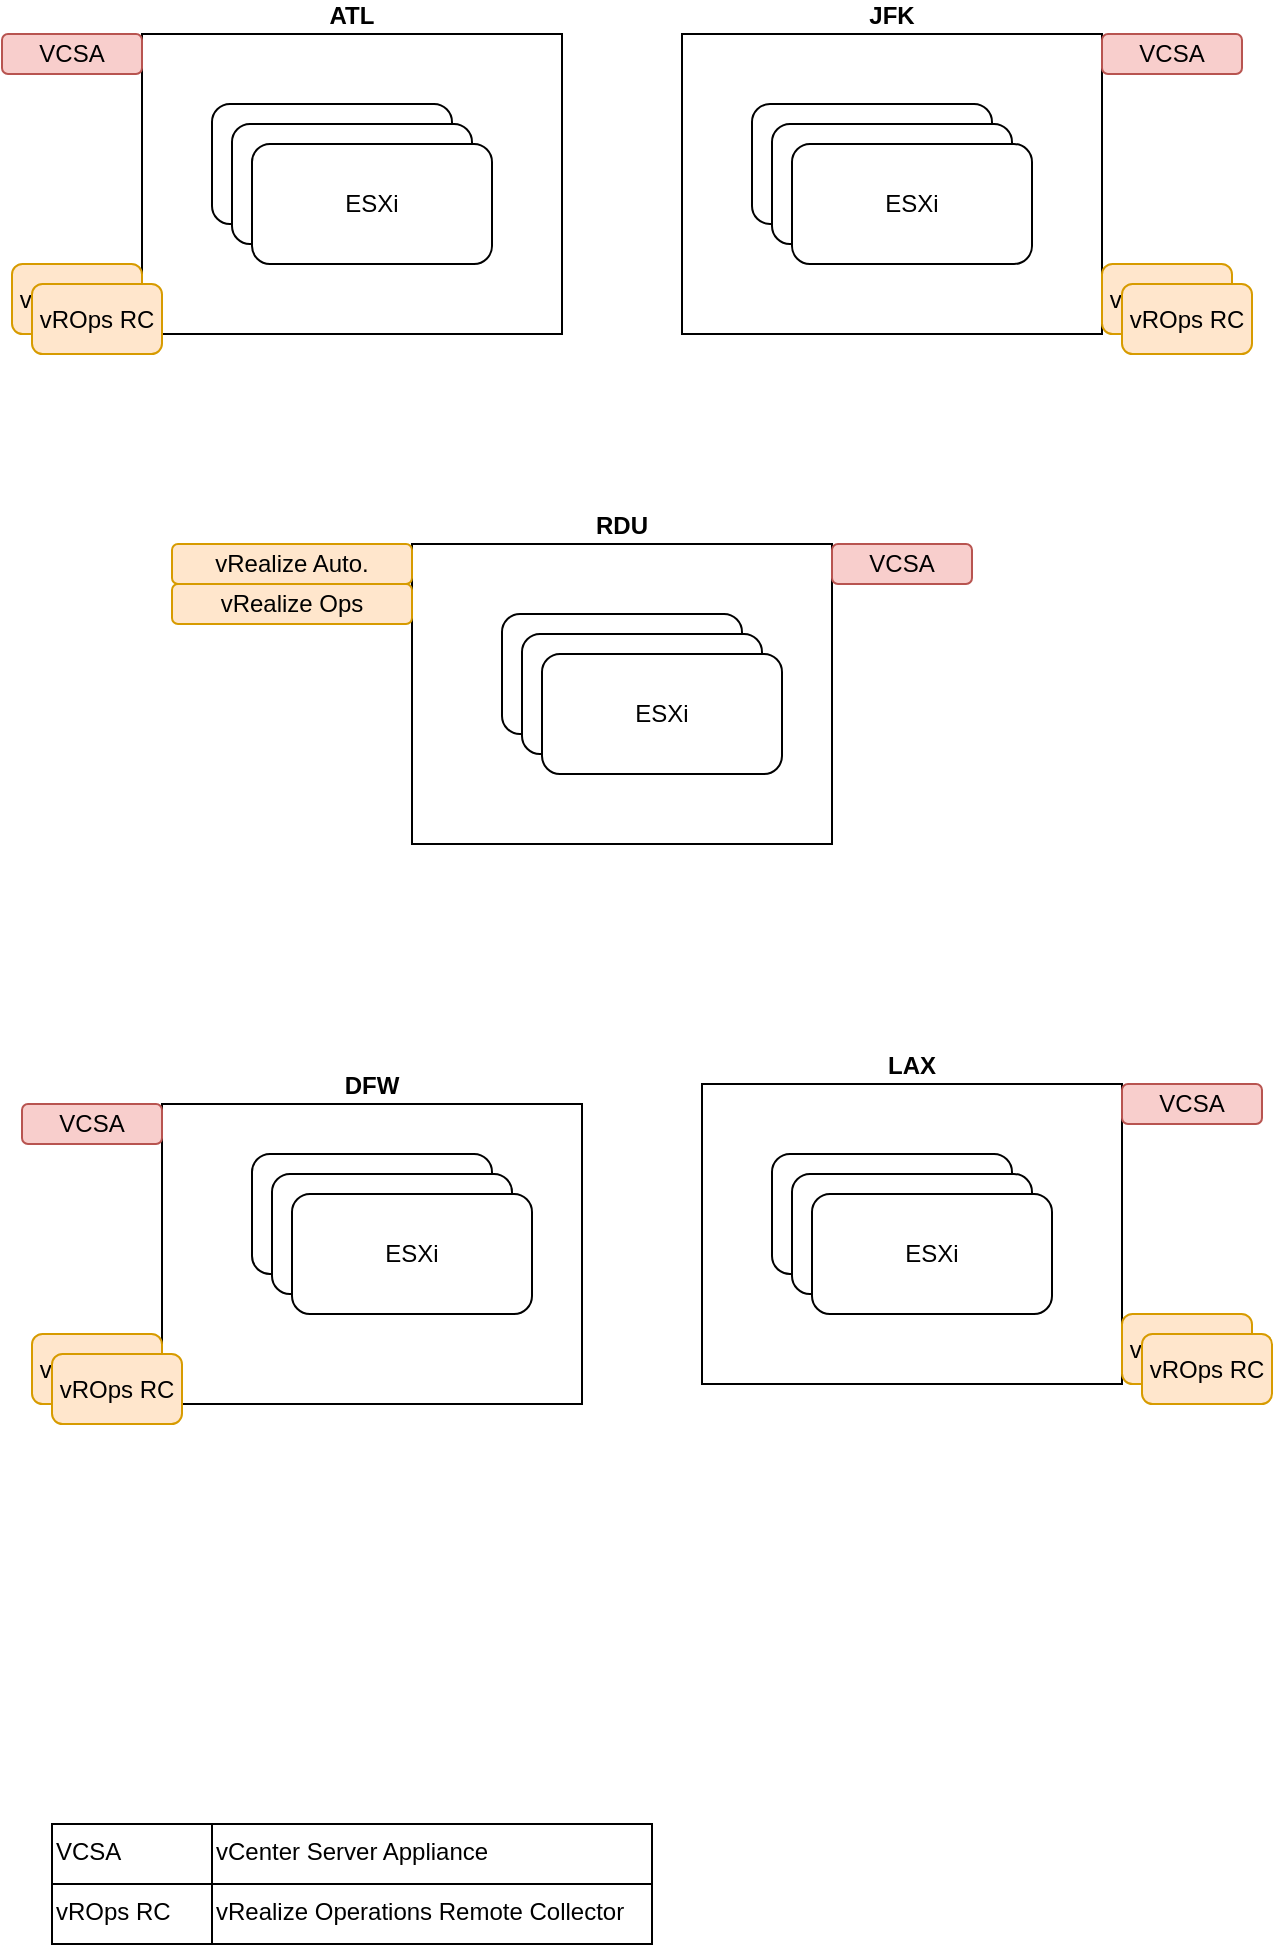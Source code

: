 <mxfile version="16.6.4" type="github">
  <diagram id="SFhN1avuoICirvUGMh-_" name="Page-1">
    <mxGraphModel dx="786" dy="1129" grid="1" gridSize="10" guides="1" tooltips="1" connect="1" arrows="1" fold="1" page="1" pageScale="1" pageWidth="850" pageHeight="1100" math="0" shadow="0">
      <root>
        <mxCell id="0" />
        <mxCell id="1" parent="0" />
        <mxCell id="7lrIo7HgWKwE6py6VGCn-1" value="ESXi" style="rounded=1;whiteSpace=wrap;html=1;" parent="1" vertex="1">
          <mxGeometry x="180" y="320" width="120" height="60" as="geometry" />
        </mxCell>
        <mxCell id="7lrIo7HgWKwE6py6VGCn-2" value="ESXi" style="rounded=1;whiteSpace=wrap;html=1;" parent="1" vertex="1">
          <mxGeometry x="190" y="330" width="120" height="60" as="geometry" />
        </mxCell>
        <mxCell id="7lrIo7HgWKwE6py6VGCn-3" value="ESXi" style="rounded=1;whiteSpace=wrap;html=1;" parent="1" vertex="1">
          <mxGeometry x="200" y="340" width="120" height="60" as="geometry" />
        </mxCell>
        <mxCell id="7lrIo7HgWKwE6py6VGCn-4" value="ESXi" style="rounded=1;whiteSpace=wrap;html=1;" parent="1" vertex="1">
          <mxGeometry x="450" y="320" width="120" height="60" as="geometry" />
        </mxCell>
        <mxCell id="7lrIo7HgWKwE6py6VGCn-5" value="ESXi" style="rounded=1;whiteSpace=wrap;html=1;" parent="1" vertex="1">
          <mxGeometry x="460" y="330" width="120" height="60" as="geometry" />
        </mxCell>
        <mxCell id="7lrIo7HgWKwE6py6VGCn-6" value="ESXi" style="rounded=1;whiteSpace=wrap;html=1;" parent="1" vertex="1">
          <mxGeometry x="470" y="340" width="120" height="60" as="geometry" />
        </mxCell>
        <mxCell id="7lrIo7HgWKwE6py6VGCn-7" value="ESXi" style="rounded=1;whiteSpace=wrap;html=1;" parent="1" vertex="1">
          <mxGeometry x="200" y="845" width="120" height="60" as="geometry" />
        </mxCell>
        <mxCell id="7lrIo7HgWKwE6py6VGCn-8" value="ESXi" style="rounded=1;whiteSpace=wrap;html=1;" parent="1" vertex="1">
          <mxGeometry x="210" y="855" width="120" height="60" as="geometry" />
        </mxCell>
        <mxCell id="7lrIo7HgWKwE6py6VGCn-9" value="ESXi" style="rounded=1;whiteSpace=wrap;html=1;" parent="1" vertex="1">
          <mxGeometry x="220" y="865" width="120" height="60" as="geometry" />
        </mxCell>
        <mxCell id="7lrIo7HgWKwE6py6VGCn-10" value="ESXi" style="rounded=1;whiteSpace=wrap;html=1;" parent="1" vertex="1">
          <mxGeometry x="460" y="845" width="120" height="60" as="geometry" />
        </mxCell>
        <mxCell id="7lrIo7HgWKwE6py6VGCn-11" value="ESXi" style="rounded=1;whiteSpace=wrap;html=1;" parent="1" vertex="1">
          <mxGeometry x="470" y="855" width="120" height="60" as="geometry" />
        </mxCell>
        <mxCell id="7lrIo7HgWKwE6py6VGCn-12" value="ESXi" style="rounded=1;whiteSpace=wrap;html=1;" parent="1" vertex="1">
          <mxGeometry x="480" y="865" width="120" height="60" as="geometry" />
        </mxCell>
        <mxCell id="7lrIo7HgWKwE6py6VGCn-13" value="ESXi" style="rounded=1;whiteSpace=wrap;html=1;" parent="1" vertex="1">
          <mxGeometry x="325" y="575" width="120" height="60" as="geometry" />
        </mxCell>
        <mxCell id="7lrIo7HgWKwE6py6VGCn-14" value="ESXi" style="rounded=1;whiteSpace=wrap;html=1;" parent="1" vertex="1">
          <mxGeometry x="335" y="585" width="120" height="60" as="geometry" />
        </mxCell>
        <mxCell id="7lrIo7HgWKwE6py6VGCn-15" value="ESXi" style="rounded=1;whiteSpace=wrap;html=1;" parent="1" vertex="1">
          <mxGeometry x="345" y="595" width="120" height="60" as="geometry" />
        </mxCell>
        <mxCell id="7lrIo7HgWKwE6py6VGCn-18" value="&lt;b&gt;RDU&lt;/b&gt;" style="rounded=0;whiteSpace=wrap;html=1;fillColor=none;labelPadding=0;labelPosition=center;verticalLabelPosition=top;align=center;verticalAlign=bottom;" parent="1" vertex="1">
          <mxGeometry x="280" y="540" width="210" height="150" as="geometry" />
        </mxCell>
        <mxCell id="7lrIo7HgWKwE6py6VGCn-22" value="&lt;b&gt;ATL&lt;/b&gt;" style="rounded=0;whiteSpace=wrap;html=1;fillColor=none;labelPadding=0;labelPosition=center;verticalLabelPosition=top;align=center;verticalAlign=bottom;" parent="1" vertex="1">
          <mxGeometry x="145" y="285" width="210" height="150" as="geometry" />
        </mxCell>
        <mxCell id="7lrIo7HgWKwE6py6VGCn-23" value="&lt;b&gt;JFK&lt;/b&gt;" style="rounded=0;whiteSpace=wrap;html=1;fillColor=none;labelPadding=0;labelPosition=center;verticalLabelPosition=top;align=center;verticalAlign=bottom;" parent="1" vertex="1">
          <mxGeometry x="415" y="285" width="210" height="150" as="geometry" />
        </mxCell>
        <mxCell id="7lrIo7HgWKwE6py6VGCn-25" value="&lt;b&gt;DFW&lt;/b&gt;" style="rounded=0;whiteSpace=wrap;html=1;fillColor=none;labelPadding=0;labelPosition=center;verticalLabelPosition=top;align=center;verticalAlign=bottom;" parent="1" vertex="1">
          <mxGeometry x="155" y="820" width="210" height="150" as="geometry" />
        </mxCell>
        <mxCell id="7lrIo7HgWKwE6py6VGCn-28" value="&lt;b&gt;LAX&lt;/b&gt;" style="rounded=0;whiteSpace=wrap;html=1;fillColor=none;labelPadding=0;labelPosition=center;verticalLabelPosition=top;align=center;verticalAlign=bottom;" parent="1" vertex="1">
          <mxGeometry x="425" y="810" width="210" height="150" as="geometry" />
        </mxCell>
        <mxCell id="PBb1DFynOF-In5bDilbo-1" value="vRealize Auto." style="rounded=1;whiteSpace=wrap;html=1;fillColor=#ffe6cc;strokeColor=#d79b00;" vertex="1" parent="1">
          <mxGeometry x="160" y="540" width="120" height="20" as="geometry" />
        </mxCell>
        <mxCell id="PBb1DFynOF-In5bDilbo-4" value="VCSA" style="rounded=1;whiteSpace=wrap;html=1;fillColor=#f8cecc;strokeColor=#b85450;" vertex="1" parent="1">
          <mxGeometry x="75" y="285" width="70" height="20" as="geometry" />
        </mxCell>
        <mxCell id="PBb1DFynOF-In5bDilbo-5" value="VCSA" style="rounded=1;whiteSpace=wrap;html=1;fillColor=#f8cecc;strokeColor=#b85450;" vertex="1" parent="1">
          <mxGeometry x="625" y="285" width="70" height="20" as="geometry" />
        </mxCell>
        <mxCell id="PBb1DFynOF-In5bDilbo-6" value="VCSA" style="rounded=1;whiteSpace=wrap;html=1;fillColor=#f8cecc;strokeColor=#b85450;" vertex="1" parent="1">
          <mxGeometry x="490" y="540" width="70" height="20" as="geometry" />
        </mxCell>
        <mxCell id="PBb1DFynOF-In5bDilbo-7" value="VCSA" style="rounded=1;whiteSpace=wrap;html=1;fillColor=#f8cecc;strokeColor=#b85450;" vertex="1" parent="1">
          <mxGeometry x="85" y="820" width="70" height="20" as="geometry" />
        </mxCell>
        <mxCell id="PBb1DFynOF-In5bDilbo-8" value="VCSA" style="rounded=1;whiteSpace=wrap;html=1;fillColor=#f8cecc;strokeColor=#b85450;" vertex="1" parent="1">
          <mxGeometry x="635" y="810" width="70" height="20" as="geometry" />
        </mxCell>
        <mxCell id="PBb1DFynOF-In5bDilbo-10" value="vRealize Ops" style="rounded=1;whiteSpace=wrap;html=1;fillColor=#ffe6cc;strokeColor=#d79b00;" vertex="1" parent="1">
          <mxGeometry x="160" y="560" width="120" height="20" as="geometry" />
        </mxCell>
        <mxCell id="PBb1DFynOF-In5bDilbo-11" value="vROps RC" style="rounded=1;whiteSpace=wrap;html=1;fillColor=#ffe6cc;strokeColor=#d79b00;" vertex="1" parent="1">
          <mxGeometry x="80" y="400" width="65" height="35" as="geometry" />
        </mxCell>
        <mxCell id="PBb1DFynOF-In5bDilbo-21" value="&lt;div&gt;VCSA&lt;/div&gt;" style="rounded=0;whiteSpace=wrap;html=1;fillColor=none;align=left;verticalAlign=top;" vertex="1" parent="1">
          <mxGeometry x="100" y="1180" width="80" height="30" as="geometry" />
        </mxCell>
        <mxCell id="PBb1DFynOF-In5bDilbo-22" value="vCenter Server Appliance" style="rounded=0;whiteSpace=wrap;html=1;fillColor=none;align=left;verticalAlign=top;" vertex="1" parent="1">
          <mxGeometry x="180" y="1180" width="220" height="30" as="geometry" />
        </mxCell>
        <mxCell id="PBb1DFynOF-In5bDilbo-23" value="&lt;div&gt;vROps RC&lt;/div&gt;" style="rounded=0;whiteSpace=wrap;html=1;fillColor=none;align=left;verticalAlign=top;" vertex="1" parent="1">
          <mxGeometry x="100" y="1210" width="80" height="30" as="geometry" />
        </mxCell>
        <mxCell id="PBb1DFynOF-In5bDilbo-24" value="vRealize Operations Remote Collector" style="rounded=0;whiteSpace=wrap;html=1;fillColor=none;align=left;verticalAlign=top;" vertex="1" parent="1">
          <mxGeometry x="180" y="1210" width="220" height="30" as="geometry" />
        </mxCell>
        <mxCell id="PBb1DFynOF-In5bDilbo-25" value="vROps RC" style="rounded=1;whiteSpace=wrap;html=1;fillColor=#ffe6cc;strokeColor=#d79b00;" vertex="1" parent="1">
          <mxGeometry x="90" y="410" width="65" height="35" as="geometry" />
        </mxCell>
        <mxCell id="PBb1DFynOF-In5bDilbo-26" value="vROps RC" style="rounded=1;whiteSpace=wrap;html=1;fillColor=#ffe6cc;strokeColor=#d79b00;" vertex="1" parent="1">
          <mxGeometry x="625" y="400" width="65" height="35" as="geometry" />
        </mxCell>
        <mxCell id="PBb1DFynOF-In5bDilbo-27" value="vROps RC" style="rounded=1;whiteSpace=wrap;html=1;fillColor=#ffe6cc;strokeColor=#d79b00;" vertex="1" parent="1">
          <mxGeometry x="635" y="410" width="65" height="35" as="geometry" />
        </mxCell>
        <mxCell id="PBb1DFynOF-In5bDilbo-28" value="vROps RC" style="rounded=1;whiteSpace=wrap;html=1;fillColor=#ffe6cc;strokeColor=#d79b00;" vertex="1" parent="1">
          <mxGeometry x="90" y="935" width="65" height="35" as="geometry" />
        </mxCell>
        <mxCell id="PBb1DFynOF-In5bDilbo-29" value="vROps RC" style="rounded=1;whiteSpace=wrap;html=1;fillColor=#ffe6cc;strokeColor=#d79b00;" vertex="1" parent="1">
          <mxGeometry x="100" y="945" width="65" height="35" as="geometry" />
        </mxCell>
        <mxCell id="PBb1DFynOF-In5bDilbo-30" value="vROps RC" style="rounded=1;whiteSpace=wrap;html=1;fillColor=#ffe6cc;strokeColor=#d79b00;" vertex="1" parent="1">
          <mxGeometry x="635" y="925" width="65" height="35" as="geometry" />
        </mxCell>
        <mxCell id="PBb1DFynOF-In5bDilbo-32" value="vROps RC" style="rounded=1;whiteSpace=wrap;html=1;fillColor=#ffe6cc;strokeColor=#d79b00;" vertex="1" parent="1">
          <mxGeometry x="645" y="935" width="65" height="35" as="geometry" />
        </mxCell>
      </root>
    </mxGraphModel>
  </diagram>
</mxfile>

